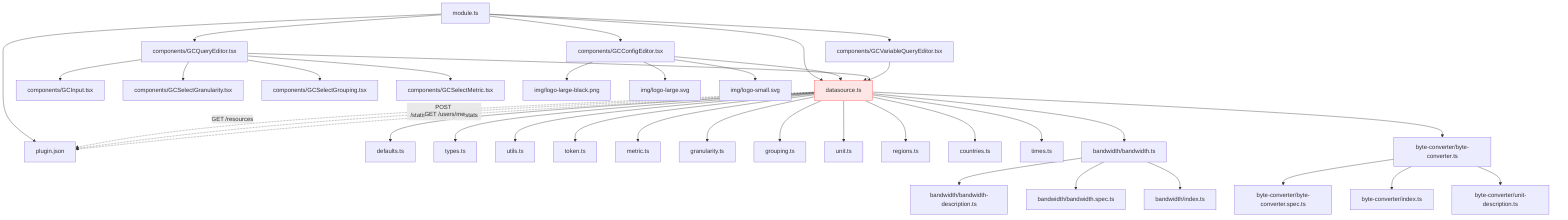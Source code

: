 flowchart TD

        %% Entry and plugin files
        module[module.ts]
        pluginjson[plugin.json]

        %% Main logic
        datasource[datasource.ts]
        defaults[defaults.ts]
        types[types.ts]
        utils[utils.ts]
        token[token.ts]
        metric[metric.ts]
        granularity[granularity.ts]
        grouping[grouping.ts]
        unit[unit.ts]
        regions[regions.ts]
        countries[countries.ts]
        times[times.ts]

        %% Components
        GCConfigEditor[components/GCConfigEditor.tsx]
        GCInput[components/GCInput.tsx]
        GCQueryEditor[components/GCQueryEditor.tsx]
        GCSelectGranularity[components/GCSelectGranularity.tsx]
        GCSelectGrouping[components/GCSelectGrouping.tsx]
        GCSelectMetric[components/GCSelectMetric.tsx]
        GCVariableQueryEditor[components/GCVariableQueryEditor.tsx]

        %% Bandwidth
        bandwidth_desc[bandwidth/bandwidth-description.ts]
        bandwidth_spec[bandwidth/bandwidth.spec.ts]
        bandwidth[bandwidth/bandwidth.ts]
        bandwidth_index[bandwidth/index.ts]

        %% Byte converter
        byteconv_spec[byte-converter/byte-converter.spec.ts]
        byteconv[byte-converter/byte-converter.ts]
        byteconv_index[byte-converter/index.ts]
        byteconv_unitdesc[byte-converter/unit-description.ts]

        %% Images
        img_large_black[img/logo-large-black.png]
        img_large_svg[img/logo-large.svg]
        img_small_svg[img/logo-small.svg]

        %% Relationships
        module --> datasource
        module --> pluginjson
        module --> GCConfigEditor
        module --> GCQueryEditor
        module --> GCVariableQueryEditor

        datasource --> types
        datasource --> defaults
        datasource --> utils
        datasource --> token
        datasource --> metric
        datasource --> granularity
        datasource --> grouping
        datasource --> unit
        datasource --> regions
        datasource --> countries
        datasource --> times
        datasource --> bandwidth
        datasource --> byteconv

        GCConfigEditor --> datasource
        GCQueryEditor --> datasource
        GCVariableQueryEditor --> datasource
        GCQueryEditor --> GCSelectMetric
        GCQueryEditor --> GCSelectGranularity
        GCQueryEditor --> GCSelectGrouping
        GCQueryEditor --> GCInput

        bandwidth --> bandwidth_desc
        bandwidth --> bandwidth_spec
        bandwidth --> bandwidth_index

        byteconv --> byteconv_spec
        byteconv --> byteconv_index
        byteconv --> byteconv_unitdesc

        %% API call sites
        datasource -.->|GET /resources| pluginjson
        datasource -.->|POST /statistics/aggregate/stats| pluginjson
        datasource -.->|GET /users/me| pluginjson

        %% Images (used in UI)
        GCConfigEditor --> img_large_black
        GCConfigEditor --> img_large_svg
        GCConfigEditor --> img_small_svg

        %% Notes
        classDef apiCall fill:#ffe6e6,stroke:#ff4d4d;
        class datasource apiCall